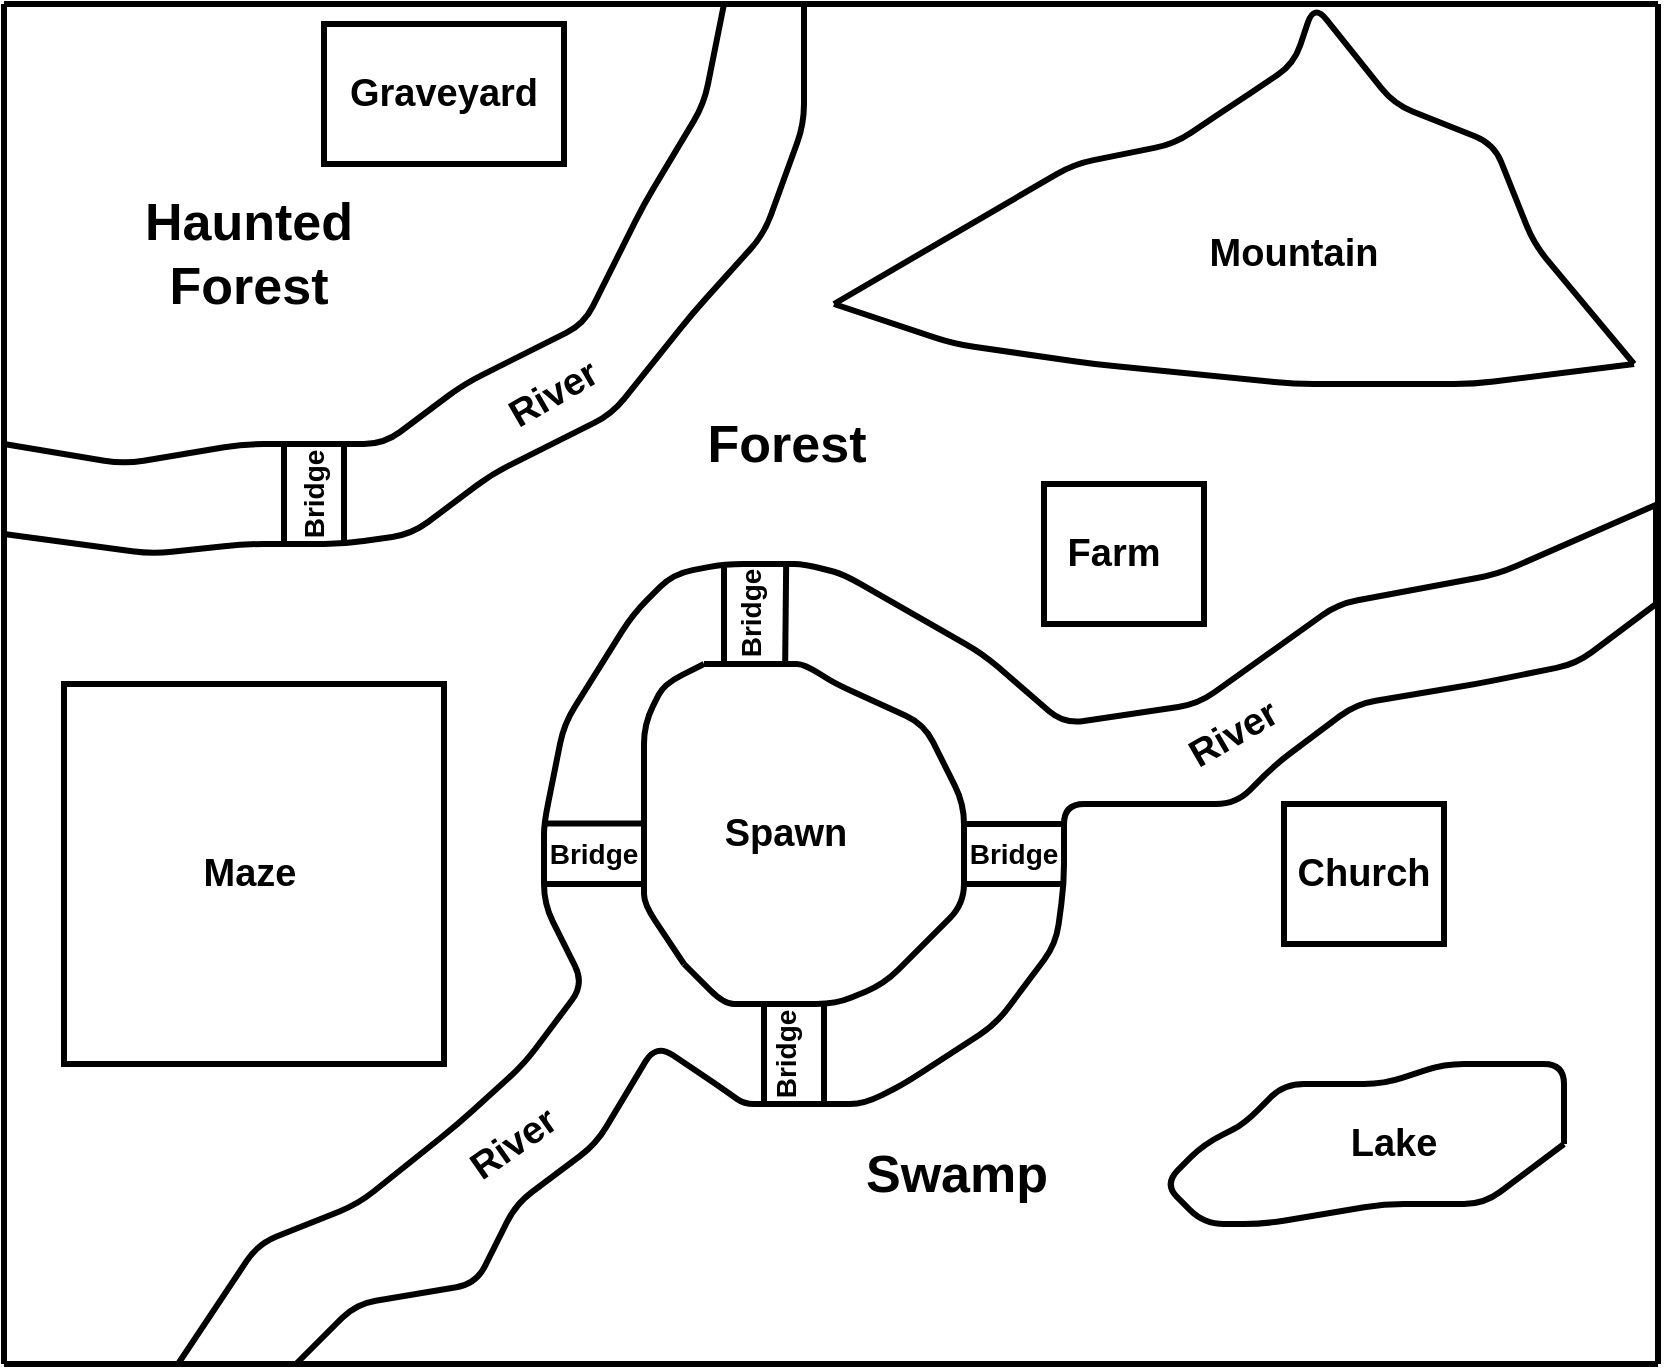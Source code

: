 <mxfile version="14.4.9" type="device"><diagram id="RFSlab686XNXgLKViReJ" name="Page-1"><mxGraphModel dx="2505" dy="2036" grid="1" gridSize="10" guides="1" tooltips="1" connect="1" arrows="1" fold="1" page="1" pageScale="1" pageWidth="827" pageHeight="1169" math="0" shadow="0"><root><mxCell id="0"/><mxCell id="1" parent="0"/><mxCell id="KFdG4EUCIQCGdgwaCKNz-1" value="" style="endArrow=none;html=1;strokeWidth=3;" edge="1" parent="1"><mxGeometry width="50" height="50" relative="1" as="geometry"><mxPoint x="320" y="410" as="sourcePoint"/><mxPoint x="350" y="330" as="targetPoint"/><Array as="points"><mxPoint x="320" y="360"/><mxPoint x="330" y="340"/></Array></mxGeometry></mxCell><mxCell id="KFdG4EUCIQCGdgwaCKNz-2" value="" style="endArrow=none;html=1;strokeWidth=3;" edge="1" parent="1"><mxGeometry width="50" height="50" relative="1" as="geometry"><mxPoint x="350" y="330" as="sourcePoint"/><mxPoint x="340" y="480" as="targetPoint"/><Array as="points"><mxPoint x="386" y="330"/><mxPoint x="400" y="330"/><mxPoint x="416" y="340"/><mxPoint x="460" y="360"/><mxPoint x="480" y="400"/><mxPoint x="480" y="420"/><mxPoint x="480" y="450"/><mxPoint x="440" y="490"/><mxPoint x="416" y="500"/><mxPoint x="380" y="500"/><mxPoint x="360" y="500"/></Array></mxGeometry></mxCell><mxCell id="KFdG4EUCIQCGdgwaCKNz-3" value="" style="endArrow=none;html=1;strokeWidth=3;" edge="1" parent="1"><mxGeometry width="50" height="50" relative="1" as="geometry"><mxPoint x="320" y="410" as="sourcePoint"/><mxPoint x="340" y="480" as="targetPoint"/><Array as="points"><mxPoint x="320" y="430"/><mxPoint x="320" y="450"/></Array></mxGeometry></mxCell><mxCell id="KFdG4EUCIQCGdgwaCKNz-5" value="" style="endArrow=none;html=1;strokeWidth=3;" edge="1" parent="1"><mxGeometry width="50" height="50" relative="1" as="geometry"><mxPoint x="415" y="150" as="sourcePoint"/><mxPoint x="815" y="180" as="targetPoint"/><Array as="points"><mxPoint x="535" y="80"/><mxPoint x="585" y="70"/><mxPoint x="615" y="50"/><mxPoint x="645" y="30"/><mxPoint x="655"/><mxPoint x="695" y="50"/><mxPoint x="745" y="70"/><mxPoint x="765" y="120"/></Array></mxGeometry></mxCell><mxCell id="KFdG4EUCIQCGdgwaCKNz-6" value="" style="endArrow=none;html=1;strokeWidth=3;" edge="1" parent="1"><mxGeometry width="50" height="50" relative="1" as="geometry"><mxPoint x="415" y="150" as="sourcePoint"/><mxPoint x="815" y="180" as="targetPoint"/><Array as="points"><mxPoint x="475" y="170"/><mxPoint x="545" y="180"/><mxPoint x="645" y="190"/><mxPoint x="735" y="190"/></Array></mxGeometry></mxCell><mxCell id="KFdG4EUCIQCGdgwaCKNz-7" value="&lt;font style=&quot;font-size: 19px&quot;&gt;&lt;b&gt;Mountain&lt;/b&gt;&lt;/font&gt;" style="text;html=1;strokeColor=none;fillColor=none;align=center;verticalAlign=middle;whiteSpace=wrap;rounded=0;strokeWidth=3;" vertex="1" parent="1"><mxGeometry x="600" y="110" width="90" height="30" as="geometry"/></mxCell><mxCell id="KFdG4EUCIQCGdgwaCKNz-8" value="&lt;font style=&quot;font-size: 19px&quot;&gt;&lt;b&gt;Spawn&lt;/b&gt;&lt;/font&gt;" style="text;html=1;strokeColor=none;fillColor=none;align=center;verticalAlign=middle;whiteSpace=wrap;rounded=0;strokeWidth=3;" vertex="1" parent="1"><mxGeometry x="346" y="400" width="90" height="30" as="geometry"/></mxCell><mxCell id="KFdG4EUCIQCGdgwaCKNz-9" value="" style="endArrow=none;html=1;fontFamily=Helvetica;fontSize=11;fontColor=#000000;align=center;strokeColor=#000000;fillColor=#66B2FF;strokeWidth=3;" edge="1" parent="1"><mxGeometry width="50" height="50" relative="1" as="geometry"><mxPoint x="87" y="680" as="sourcePoint"/><mxPoint x="827" y="250" as="targetPoint"/><Array as="points"><mxPoint x="127" y="620"/><mxPoint x="177" y="600"/><mxPoint x="227" y="560"/><mxPoint x="260" y="530"/><mxPoint x="290" y="490"/><mxPoint x="270" y="450"/><mxPoint x="270" y="430"/><mxPoint x="270" y="410"/><mxPoint x="280" y="360"/><mxPoint x="314.5" y="305"/><mxPoint x="334.5" y="285"/><mxPoint x="360" y="280"/><mxPoint x="380" y="280"/><mxPoint x="400" y="280"/><mxPoint x="419.5" y="285"/><mxPoint x="489.5" y="325"/><mxPoint x="530" y="360"/><mxPoint x="597" y="350"/><mxPoint x="667" y="300"/><mxPoint x="747" y="285"/></Array></mxGeometry></mxCell><mxCell id="KFdG4EUCIQCGdgwaCKNz-10" value="" style="endArrow=none;html=1;strokeWidth=3;" edge="1" parent="1"><mxGeometry width="50" height="50" relative="1" as="geometry"><mxPoint x="146" y="680" as="sourcePoint"/><mxPoint x="826" y="300" as="targetPoint"/><Array as="points"><mxPoint x="176" y="650"/><mxPoint x="236" y="640"/><mxPoint x="256" y="600"/><mxPoint x="296" y="570"/><mxPoint x="326" y="520"/><mxPoint x="356" y="540"/><mxPoint x="370" y="550"/><mxPoint x="380" y="550"/><mxPoint x="390" y="550"/><mxPoint x="406" y="550"/><mxPoint x="430" y="550"/><mxPoint x="450" y="540"/><mxPoint x="496" y="510"/><mxPoint x="526" y="470"/><mxPoint x="530" y="440"/><mxPoint x="530" y="400"/><mxPoint x="586" y="400"/><mxPoint x="616" y="400"/><mxPoint x="636" y="380"/><mxPoint x="676" y="350"/><mxPoint x="736" y="340"/><mxPoint x="786" y="330"/></Array></mxGeometry></mxCell><mxCell id="KFdG4EUCIQCGdgwaCKNz-12" value="" style="endArrow=none;html=1;strokeWidth=3;" edge="1" parent="1"><mxGeometry width="50" height="50" relative="1" as="geometry"><mxPoint x="826" y="250" as="sourcePoint"/><mxPoint x="826" y="300" as="targetPoint"/></mxGeometry></mxCell><mxCell id="KFdG4EUCIQCGdgwaCKNz-13" value="" style="endArrow=none;html=1;strokeWidth=3;" edge="1" parent="1"><mxGeometry width="50" height="50" relative="1" as="geometry"><mxPoint x="86" y="680" as="sourcePoint"/><mxPoint x="146" y="680" as="targetPoint"/></mxGeometry></mxCell><mxCell id="KFdG4EUCIQCGdgwaCKNz-15" value="&lt;font style=&quot;font-size: 19px&quot;&gt;&lt;b&gt;River&lt;/b&gt;&lt;/font&gt;" style="text;html=1;strokeColor=none;fillColor=none;align=center;verticalAlign=middle;whiteSpace=wrap;rounded=0;strokeWidth=3;rotation=-30;" vertex="1" parent="1"><mxGeometry x="570" y="350" width="90" height="30" as="geometry"/></mxCell><mxCell id="KFdG4EUCIQCGdgwaCKNz-17" value="" style="endArrow=none;html=1;fillColor=#66B2FF;strokeWidth=3;" edge="1" parent="1"><mxGeometry width="50" height="50" relative="1" as="geometry"><mxPoint y="220" as="sourcePoint"/><mxPoint x="360" as="targetPoint"/><Array as="points"><mxPoint x="60" y="230"/><mxPoint x="120" y="220"/><mxPoint x="190" y="220"/><mxPoint x="230" y="190"/><mxPoint x="290" y="160"/><mxPoint x="320" y="100"/><mxPoint x="350" y="50"/></Array></mxGeometry></mxCell><mxCell id="KFdG4EUCIQCGdgwaCKNz-18" value="" style="endArrow=none;html=1;fillColor=#66B2FF;strokeWidth=3;" edge="1" parent="1"><mxGeometry width="50" height="50" relative="1" as="geometry"><mxPoint y="265" as="sourcePoint"/><mxPoint x="400" as="targetPoint"/><Array as="points"><mxPoint x="74" y="275"/><mxPoint x="120" y="270"/><mxPoint x="170" y="270"/><mxPoint x="204" y="265"/><mxPoint x="244" y="235"/><mxPoint x="304" y="205"/><mxPoint x="344" y="155"/><mxPoint x="380" y="115"/><mxPoint x="400" y="60"/></Array></mxGeometry></mxCell><mxCell id="KFdG4EUCIQCGdgwaCKNz-19" value="&lt;font style=&quot;font-size: 19px&quot;&gt;&lt;b&gt;River&lt;/b&gt;&lt;/font&gt;" style="text;html=1;strokeColor=none;fillColor=none;align=center;verticalAlign=middle;whiteSpace=wrap;rounded=0;strokeWidth=3;rotation=-30;" vertex="1" parent="1"><mxGeometry x="230" y="180" width="90" height="30" as="geometry"/></mxCell><mxCell id="KFdG4EUCIQCGdgwaCKNz-23" value="" style="endArrow=none;html=1;fillColor=#66B2FF;strokeWidth=3;" edge="1" parent="1"><mxGeometry width="50" height="50" relative="1" as="geometry"><mxPoint y="680" as="sourcePoint"/><mxPoint x="827" y="680" as="targetPoint"/></mxGeometry></mxCell><mxCell id="KFdG4EUCIQCGdgwaCKNz-24" value="" style="endArrow=none;html=1;fillColor=#66B2FF;strokeWidth=3;" edge="1" parent="1"><mxGeometry width="50" height="50" relative="1" as="geometry"><mxPoint x="827" y="680" as="sourcePoint"/><mxPoint x="827" as="targetPoint"/></mxGeometry></mxCell><mxCell id="KFdG4EUCIQCGdgwaCKNz-25" value="" style="endArrow=none;html=1;fillColor=#66B2FF;strokeWidth=3;" edge="1" parent="1"><mxGeometry width="50" height="50" relative="1" as="geometry"><mxPoint x="780" y="570" as="sourcePoint"/><mxPoint x="780" y="570" as="targetPoint"/><Array as="points"><mxPoint x="740" y="600"/><mxPoint x="690" y="600"/><mxPoint x="630" y="610"/><mxPoint x="600" y="610"/><mxPoint x="580" y="590"/><mxPoint x="600" y="570"/><mxPoint x="620" y="560"/><mxPoint x="640" y="540"/><mxPoint x="690" y="540"/><mxPoint x="720" y="530"/><mxPoint x="750" y="530"/><mxPoint x="780" y="530"/></Array></mxGeometry></mxCell><mxCell id="KFdG4EUCIQCGdgwaCKNz-26" value="&lt;font style=&quot;font-size: 19px&quot;&gt;&lt;b&gt;Lake&lt;/b&gt;&lt;/font&gt;" style="text;html=1;strokeColor=none;fillColor=none;align=center;verticalAlign=middle;whiteSpace=wrap;rounded=0;strokeWidth=3;rotation=0;" vertex="1" parent="1"><mxGeometry x="650" y="555" width="90" height="30" as="geometry"/></mxCell><mxCell id="KFdG4EUCIQCGdgwaCKNz-27" value="" style="endArrow=none;html=1;fillColor=#66B2FF;strokeWidth=3;" edge="1" parent="1"><mxGeometry width="50" height="50" relative="1" as="geometry"><mxPoint x="360" y="330" as="sourcePoint"/><mxPoint x="360" y="280" as="targetPoint"/></mxGeometry></mxCell><mxCell id="KFdG4EUCIQCGdgwaCKNz-28" value="" style="endArrow=none;html=1;fillColor=#66B2FF;strokeWidth=3;" edge="1" parent="1"><mxGeometry width="50" height="50" relative="1" as="geometry"><mxPoint x="390.58" y="330" as="sourcePoint"/><mxPoint x="391.08" y="280" as="targetPoint"/></mxGeometry></mxCell><mxCell id="KFdG4EUCIQCGdgwaCKNz-29" value="" style="endArrow=none;html=1;fillColor=#66B2FF;strokeWidth=3;" edge="1" parent="1"><mxGeometry width="50" height="50" relative="1" as="geometry"><mxPoint x="380" y="550" as="sourcePoint"/><mxPoint x="380" y="500" as="targetPoint"/></mxGeometry></mxCell><mxCell id="KFdG4EUCIQCGdgwaCKNz-30" value="" style="endArrow=none;html=1;fillColor=#66B2FF;strokeWidth=3;" edge="1" parent="1"><mxGeometry width="50" height="50" relative="1" as="geometry"><mxPoint x="410" y="550" as="sourcePoint"/><mxPoint x="410" y="500" as="targetPoint"/></mxGeometry></mxCell><mxCell id="KFdG4EUCIQCGdgwaCKNz-31" value="" style="endArrow=none;html=1;fillColor=#66B2FF;strokeWidth=3;" edge="1" parent="1"><mxGeometry width="50" height="50" relative="1" as="geometry"><mxPoint x="140" y="270" as="sourcePoint"/><mxPoint x="140" y="220" as="targetPoint"/></mxGeometry></mxCell><mxCell id="KFdG4EUCIQCGdgwaCKNz-32" value="" style="endArrow=none;html=1;fillColor=#66B2FF;strokeWidth=3;" edge="1" parent="1"><mxGeometry width="50" height="50" relative="1" as="geometry"><mxPoint x="170" y="270" as="sourcePoint"/><mxPoint x="170" y="220" as="targetPoint"/></mxGeometry></mxCell><mxCell id="KFdG4EUCIQCGdgwaCKNz-37" value="" style="rounded=0;whiteSpace=wrap;html=1;strokeWidth=3;" vertex="1" parent="1"><mxGeometry x="640" y="400" width="80" height="70" as="geometry"/></mxCell><mxCell id="KFdG4EUCIQCGdgwaCKNz-38" value="" style="rounded=0;whiteSpace=wrap;html=1;strokeWidth=3;" vertex="1" parent="1"><mxGeometry x="520" y="240" width="80" height="70" as="geometry"/></mxCell><mxCell id="KFdG4EUCIQCGdgwaCKNz-39" value="" style="rounded=0;whiteSpace=wrap;html=1;strokeWidth=3;" vertex="1" parent="1"><mxGeometry x="160" y="10" width="120" height="70" as="geometry"/></mxCell><mxCell id="KFdG4EUCIQCGdgwaCKNz-40" value="" style="rounded=0;whiteSpace=wrap;html=1;strokeWidth=3;" vertex="1" parent="1"><mxGeometry x="30" y="340" width="190" height="190" as="geometry"/></mxCell><mxCell id="KFdG4EUCIQCGdgwaCKNz-41" value="&lt;font style=&quot;font-size: 26px&quot;&gt;&lt;b&gt;Haunted Forest&lt;/b&gt;&lt;/font&gt;" style="text;html=1;strokeColor=none;fillColor=none;align=center;verticalAlign=middle;whiteSpace=wrap;rounded=0;strokeWidth=3;" vertex="1" parent="1"><mxGeometry x="60" y="115" width="125" height="20" as="geometry"/></mxCell><mxCell id="KFdG4EUCIQCGdgwaCKNz-42" value="&lt;font style=&quot;font-size: 26px&quot;&gt;&lt;b&gt;Swamp&lt;/b&gt;&lt;/font&gt;" style="text;html=1;strokeColor=none;fillColor=none;align=center;verticalAlign=middle;whiteSpace=wrap;rounded=0;strokeWidth=3;" vertex="1" parent="1"><mxGeometry x="414" y="575" width="125" height="20" as="geometry"/></mxCell><mxCell id="KFdG4EUCIQCGdgwaCKNz-43" value="&lt;font style=&quot;font-size: 26px&quot;&gt;&lt;b&gt;Forest&lt;/b&gt;&lt;/font&gt;" style="text;html=1;strokeColor=none;fillColor=none;align=center;verticalAlign=middle;whiteSpace=wrap;rounded=0;strokeWidth=3;" vertex="1" parent="1"><mxGeometry x="328.5" y="210" width="125" height="20" as="geometry"/></mxCell><mxCell id="KFdG4EUCIQCGdgwaCKNz-45" value="&lt;font style=&quot;font-size: 19px&quot;&gt;&lt;b&gt;Graveyard&lt;/b&gt;&lt;/font&gt;" style="text;html=1;strokeColor=none;fillColor=none;align=center;verticalAlign=middle;whiteSpace=wrap;rounded=0;strokeWidth=3;rotation=0;" vertex="1" parent="1"><mxGeometry x="175" y="30" width="90" height="30" as="geometry"/></mxCell><mxCell id="KFdG4EUCIQCGdgwaCKNz-46" value="&lt;font style=&quot;font-size: 19px&quot;&gt;&lt;b&gt;Maze&lt;/b&gt;&lt;/font&gt;" style="text;html=1;strokeColor=none;fillColor=none;align=center;verticalAlign=middle;whiteSpace=wrap;rounded=0;strokeWidth=3;rotation=0;" vertex="1" parent="1"><mxGeometry x="77.5" y="420" width="90" height="30" as="geometry"/></mxCell><mxCell id="KFdG4EUCIQCGdgwaCKNz-47" value="&lt;span style=&quot;font-size: 19px&quot;&gt;&lt;b&gt;Farm&lt;/b&gt;&lt;/span&gt;" style="text;html=1;strokeColor=none;fillColor=none;align=center;verticalAlign=middle;whiteSpace=wrap;rounded=0;strokeWidth=3;rotation=0;" vertex="1" parent="1"><mxGeometry x="510" y="260" width="90" height="30" as="geometry"/></mxCell><mxCell id="KFdG4EUCIQCGdgwaCKNz-48" value="&lt;span style=&quot;font-size: 19px&quot;&gt;&lt;b&gt;Church&lt;/b&gt;&lt;/span&gt;" style="text;html=1;strokeColor=none;fillColor=none;align=center;verticalAlign=middle;whiteSpace=wrap;rounded=0;strokeWidth=3;rotation=0;" vertex="1" parent="1"><mxGeometry x="635" y="420" width="90" height="30" as="geometry"/></mxCell><mxCell id="KFdG4EUCIQCGdgwaCKNz-49" value="&lt;b&gt;&lt;font style=&quot;font-size: 14px&quot;&gt;Bridge&lt;/font&gt;&lt;/b&gt;" style="text;html=1;strokeColor=none;fillColor=none;align=center;verticalAlign=middle;whiteSpace=wrap;rounded=0;strokeWidth=3;rotation=-90;" vertex="1" parent="1"><mxGeometry x="328.5" y="290" width="90" height="30" as="geometry"/></mxCell><mxCell id="KFdG4EUCIQCGdgwaCKNz-52" value="&lt;b&gt;&lt;font style=&quot;font-size: 14px&quot;&gt;Bridge&lt;/font&gt;&lt;/b&gt;" style="text;html=1;strokeColor=none;fillColor=none;align=center;verticalAlign=middle;whiteSpace=wrap;rounded=0;strokeWidth=3;rotation=-90;" vertex="1" parent="1"><mxGeometry x="346" y="510" width="90" height="30" as="geometry"/></mxCell><mxCell id="KFdG4EUCIQCGdgwaCKNz-55" value="&lt;b&gt;&lt;font style=&quot;font-size: 14px&quot;&gt;Bridge&lt;/font&gt;&lt;/b&gt;" style="text;html=1;strokeColor=none;fillColor=none;align=center;verticalAlign=middle;whiteSpace=wrap;rounded=0;strokeWidth=3;rotation=-90;" vertex="1" parent="1"><mxGeometry x="110" y="230" width="90" height="30" as="geometry"/></mxCell><mxCell id="KFdG4EUCIQCGdgwaCKNz-56" value="" style="endArrow=none;html=1;fillColor=#66B2FF;strokeWidth=3;" edge="1" parent="1"><mxGeometry width="50" height="50" relative="1" as="geometry"><mxPoint x="480" y="410" as="sourcePoint"/><mxPoint x="530" y="410" as="targetPoint"/></mxGeometry></mxCell><mxCell id="KFdG4EUCIQCGdgwaCKNz-57" value="" style="endArrow=none;html=1;fillColor=#66B2FF;strokeWidth=3;" edge="1" parent="1"><mxGeometry width="50" height="50" relative="1" as="geometry"><mxPoint x="480" y="440" as="sourcePoint"/><mxPoint x="530" y="440" as="targetPoint"/></mxGeometry></mxCell><mxCell id="KFdG4EUCIQCGdgwaCKNz-58" value="&lt;b&gt;&lt;font style=&quot;font-size: 14px&quot;&gt;Bridge&lt;/font&gt;&lt;/b&gt;" style="text;html=1;strokeColor=none;fillColor=none;align=center;verticalAlign=middle;whiteSpace=wrap;rounded=0;strokeWidth=3;rotation=0;" vertex="1" parent="1"><mxGeometry x="460" y="410" width="90" height="30" as="geometry"/></mxCell><mxCell id="KFdG4EUCIQCGdgwaCKNz-61" value="" style="endArrow=none;html=1;fillColor=#66B2FF;strokeWidth=3;" edge="1" parent="1"><mxGeometry width="50" height="50" relative="1" as="geometry"><mxPoint x="270" y="409.77" as="sourcePoint"/><mxPoint x="320" y="409.77" as="targetPoint"/></mxGeometry></mxCell><mxCell id="KFdG4EUCIQCGdgwaCKNz-62" value="" style="endArrow=none;html=1;fillColor=#66B2FF;strokeWidth=3;" edge="1" parent="1"><mxGeometry width="50" height="50" relative="1" as="geometry"><mxPoint x="270" y="440.03" as="sourcePoint"/><mxPoint x="320" y="440.0" as="targetPoint"/></mxGeometry></mxCell><mxCell id="KFdG4EUCIQCGdgwaCKNz-63" value="&lt;b&gt;&lt;font style=&quot;font-size: 14px&quot;&gt;Bridge&lt;/font&gt;&lt;/b&gt;" style="text;html=1;strokeColor=none;fillColor=none;align=center;verticalAlign=middle;whiteSpace=wrap;rounded=0;strokeWidth=3;rotation=0;" vertex="1" parent="1"><mxGeometry x="250" y="410" width="90" height="30" as="geometry"/></mxCell><mxCell id="KFdG4EUCIQCGdgwaCKNz-65" value="&lt;font style=&quot;font-size: 19px&quot;&gt;&lt;b&gt;River&lt;/b&gt;&lt;/font&gt;" style="text;html=1;strokeColor=none;fillColor=none;align=center;verticalAlign=middle;whiteSpace=wrap;rounded=0;strokeWidth=3;rotation=-35;" vertex="1" parent="1"><mxGeometry x="210" y="555" width="90" height="30" as="geometry"/></mxCell><mxCell id="KFdG4EUCIQCGdgwaCKNz-68" value="" style="endArrow=none;html=1;fillColor=#66B2FF;strokeWidth=3;" edge="1" parent="1"><mxGeometry width="50" height="50" relative="1" as="geometry"><mxPoint as="sourcePoint"/><mxPoint x="827" as="targetPoint"/></mxGeometry></mxCell><mxCell id="KFdG4EUCIQCGdgwaCKNz-69" value="" style="endArrow=none;html=1;fillColor=#66B2FF;strokeWidth=3;" edge="1" parent="1"><mxGeometry width="50" height="50" relative="1" as="geometry"><mxPoint y="680" as="sourcePoint"/><mxPoint as="targetPoint"/></mxGeometry></mxCell></root></mxGraphModel></diagram></mxfile>